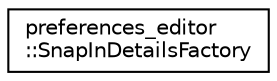 digraph "Graphical Class Hierarchy"
{
 // LATEX_PDF_SIZE
  edge [fontname="Helvetica",fontsize="10",labelfontname="Helvetica",labelfontsize="10"];
  node [fontname="Helvetica",fontsize="10",shape=record];
  rankdir="LR";
  Node0 [label="preferences_editor\l::SnapInDetailsFactory",height=0.2,width=0.4,color="black", fillcolor="white", style="filled",URL="$classpreferences__editor_1_1_snap_in_details_factory.html",tooltip="Base for all for snap-in dialog factories."];
}
